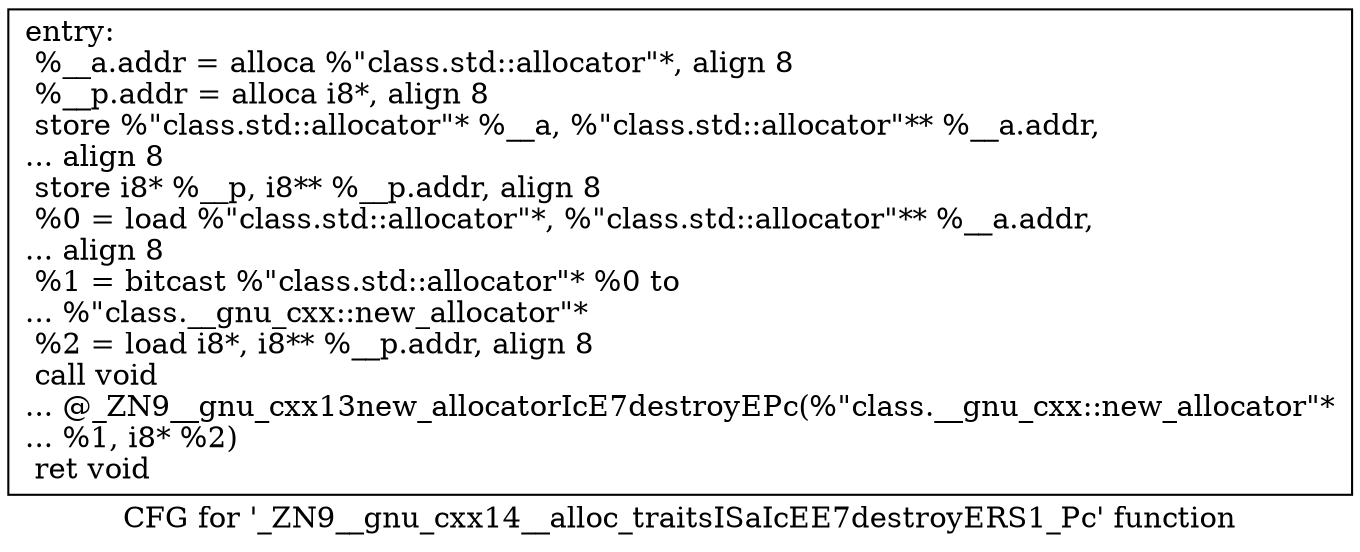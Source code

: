 digraph "CFG for '_ZN9__gnu_cxx14__alloc_traitsISaIcEE7destroyERS1_Pc' function" {
	label="CFG for '_ZN9__gnu_cxx14__alloc_traitsISaIcEE7destroyERS1_Pc' function";

	Node0x6bcab40 [shape=record,label="{entry:\l  %__a.addr = alloca %\"class.std::allocator\"*, align 8\l  %__p.addr = alloca i8*, align 8\l  store %\"class.std::allocator\"* %__a, %\"class.std::allocator\"** %__a.addr,\l... align 8\l  store i8* %__p, i8** %__p.addr, align 8\l  %0 = load %\"class.std::allocator\"*, %\"class.std::allocator\"** %__a.addr,\l... align 8\l  %1 = bitcast %\"class.std::allocator\"* %0 to\l... %\"class.__gnu_cxx::new_allocator\"*\l  %2 = load i8*, i8** %__p.addr, align 8\l  call void\l... @_ZN9__gnu_cxx13new_allocatorIcE7destroyEPc(%\"class.__gnu_cxx::new_allocator\"*\l... %1, i8* %2)\l  ret void\l}"];
}

